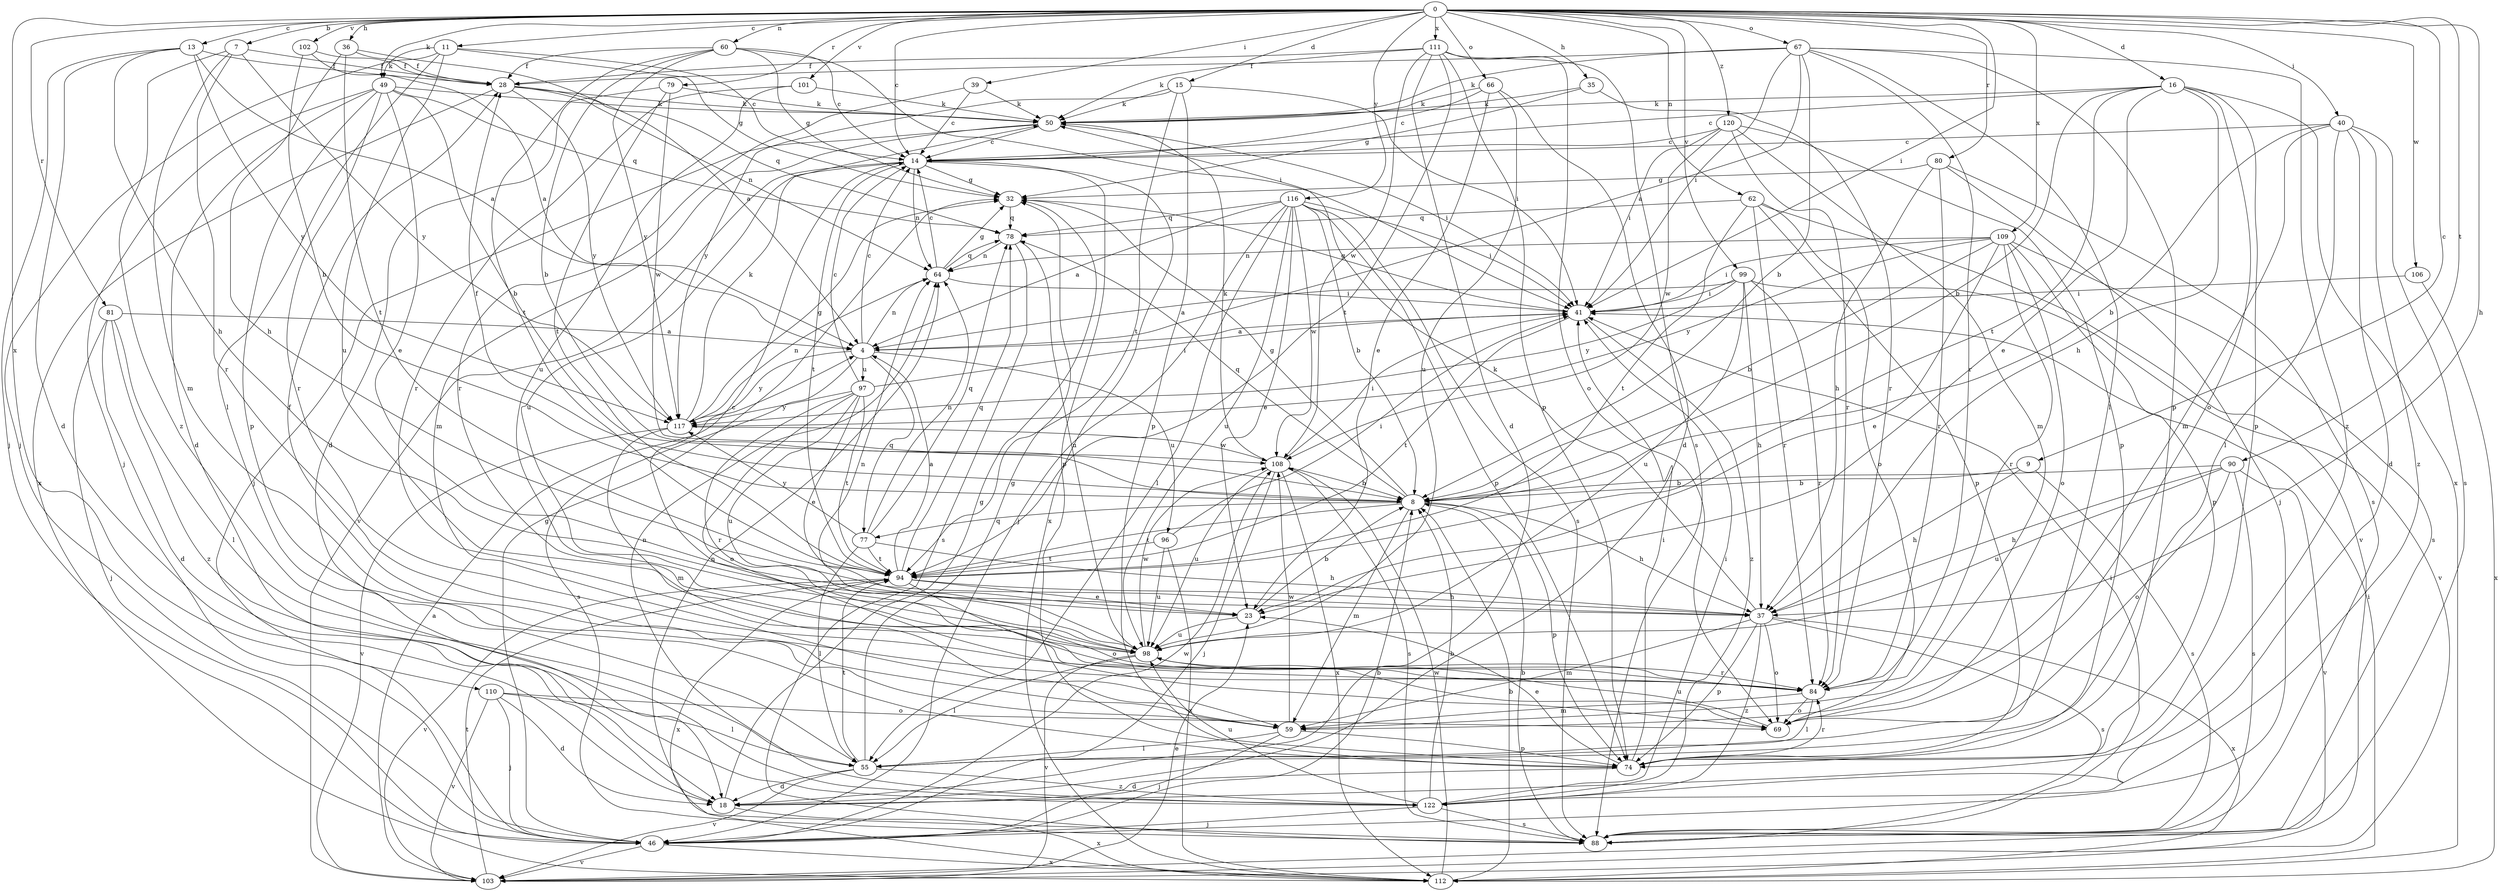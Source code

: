 strict digraph  {
0;
4;
7;
8;
9;
11;
13;
14;
15;
16;
18;
23;
28;
32;
35;
36;
37;
39;
40;
41;
46;
49;
50;
55;
59;
60;
62;
64;
66;
67;
69;
74;
77;
78;
79;
80;
81;
84;
88;
90;
94;
96;
97;
98;
99;
101;
102;
103;
106;
108;
109;
110;
111;
112;
116;
117;
120;
122;
0 -> 7  [label=b];
0 -> 9  [label=c];
0 -> 11  [label=c];
0 -> 13  [label=c];
0 -> 14  [label=c];
0 -> 15  [label=d];
0 -> 16  [label=d];
0 -> 35  [label=h];
0 -> 36  [label=h];
0 -> 37  [label=h];
0 -> 39  [label=i];
0 -> 40  [label=i];
0 -> 41  [label=i];
0 -> 49  [label=k];
0 -> 60  [label=n];
0 -> 62  [label=n];
0 -> 66  [label=o];
0 -> 67  [label=o];
0 -> 79  [label=r];
0 -> 80  [label=r];
0 -> 81  [label=r];
0 -> 90  [label=t];
0 -> 99  [label=v];
0 -> 101  [label=v];
0 -> 102  [label=v];
0 -> 106  [label=w];
0 -> 109  [label=x];
0 -> 110  [label=x];
0 -> 111  [label=x];
0 -> 116  [label=y];
0 -> 120  [label=z];
4 -> 14  [label=c];
4 -> 64  [label=n];
4 -> 77  [label=q];
4 -> 88  [label=s];
4 -> 96  [label=u];
4 -> 97  [label=u];
4 -> 117  [label=y];
7 -> 28  [label=f];
7 -> 59  [label=m];
7 -> 84  [label=r];
7 -> 117  [label=y];
7 -> 122  [label=z];
8 -> 28  [label=f];
8 -> 32  [label=g];
8 -> 37  [label=h];
8 -> 59  [label=m];
8 -> 74  [label=p];
8 -> 77  [label=q];
8 -> 78  [label=q];
8 -> 94  [label=t];
9 -> 8  [label=b];
9 -> 37  [label=h];
9 -> 88  [label=s];
11 -> 14  [label=c];
11 -> 32  [label=g];
11 -> 46  [label=j];
11 -> 49  [label=k];
11 -> 55  [label=l];
11 -> 98  [label=u];
13 -> 4  [label=a];
13 -> 18  [label=d];
13 -> 28  [label=f];
13 -> 37  [label=h];
13 -> 46  [label=j];
13 -> 117  [label=y];
14 -> 32  [label=g];
14 -> 64  [label=n];
14 -> 74  [label=p];
14 -> 94  [label=t];
14 -> 98  [label=u];
14 -> 103  [label=v];
14 -> 112  [label=x];
15 -> 41  [label=i];
15 -> 50  [label=k];
15 -> 74  [label=p];
15 -> 94  [label=t];
15 -> 117  [label=y];
16 -> 8  [label=b];
16 -> 14  [label=c];
16 -> 23  [label=e];
16 -> 37  [label=h];
16 -> 50  [label=k];
16 -> 69  [label=o];
16 -> 74  [label=p];
16 -> 94  [label=t];
16 -> 112  [label=x];
18 -> 32  [label=g];
18 -> 112  [label=x];
23 -> 8  [label=b];
23 -> 98  [label=u];
28 -> 50  [label=k];
28 -> 64  [label=n];
28 -> 78  [label=q];
28 -> 112  [label=x];
28 -> 117  [label=y];
32 -> 78  [label=q];
35 -> 32  [label=g];
35 -> 50  [label=k];
35 -> 84  [label=r];
36 -> 4  [label=a];
36 -> 28  [label=f];
36 -> 37  [label=h];
36 -> 94  [label=t];
37 -> 50  [label=k];
37 -> 59  [label=m];
37 -> 69  [label=o];
37 -> 74  [label=p];
37 -> 88  [label=s];
37 -> 112  [label=x];
37 -> 122  [label=z];
39 -> 14  [label=c];
39 -> 50  [label=k];
39 -> 84  [label=r];
40 -> 8  [label=b];
40 -> 14  [label=c];
40 -> 18  [label=d];
40 -> 55  [label=l];
40 -> 59  [label=m];
40 -> 88  [label=s];
40 -> 122  [label=z];
41 -> 4  [label=a];
41 -> 32  [label=g];
41 -> 94  [label=t];
41 -> 122  [label=z];
46 -> 8  [label=b];
46 -> 32  [label=g];
46 -> 103  [label=v];
46 -> 108  [label=w];
46 -> 112  [label=x];
49 -> 8  [label=b];
49 -> 18  [label=d];
49 -> 23  [label=e];
49 -> 46  [label=j];
49 -> 50  [label=k];
49 -> 74  [label=p];
49 -> 78  [label=q];
49 -> 84  [label=r];
50 -> 14  [label=c];
50 -> 41  [label=i];
50 -> 46  [label=j];
50 -> 59  [label=m];
55 -> 18  [label=d];
55 -> 32  [label=g];
55 -> 94  [label=t];
55 -> 103  [label=v];
55 -> 122  [label=z];
59 -> 28  [label=f];
59 -> 46  [label=j];
59 -> 55  [label=l];
59 -> 74  [label=p];
59 -> 108  [label=w];
60 -> 8  [label=b];
60 -> 14  [label=c];
60 -> 28  [label=f];
60 -> 32  [label=g];
60 -> 41  [label=i];
60 -> 94  [label=t];
60 -> 117  [label=y];
62 -> 69  [label=o];
62 -> 74  [label=p];
62 -> 78  [label=q];
62 -> 84  [label=r];
62 -> 94  [label=t];
62 -> 103  [label=v];
64 -> 14  [label=c];
64 -> 32  [label=g];
64 -> 41  [label=i];
64 -> 78  [label=q];
66 -> 14  [label=c];
66 -> 18  [label=d];
66 -> 23  [label=e];
66 -> 50  [label=k];
66 -> 98  [label=u];
67 -> 4  [label=a];
67 -> 8  [label=b];
67 -> 28  [label=f];
67 -> 41  [label=i];
67 -> 50  [label=k];
67 -> 55  [label=l];
67 -> 74  [label=p];
67 -> 84  [label=r];
67 -> 122  [label=z];
69 -> 98  [label=u];
74 -> 18  [label=d];
74 -> 23  [label=e];
74 -> 41  [label=i];
74 -> 84  [label=r];
77 -> 37  [label=h];
77 -> 55  [label=l];
77 -> 64  [label=n];
77 -> 78  [label=q];
77 -> 94  [label=t];
77 -> 117  [label=y];
78 -> 64  [label=n];
78 -> 88  [label=s];
78 -> 98  [label=u];
79 -> 18  [label=d];
79 -> 50  [label=k];
79 -> 94  [label=t];
79 -> 108  [label=w];
80 -> 32  [label=g];
80 -> 37  [label=h];
80 -> 46  [label=j];
80 -> 84  [label=r];
80 -> 88  [label=s];
81 -> 4  [label=a];
81 -> 18  [label=d];
81 -> 46  [label=j];
81 -> 55  [label=l];
81 -> 122  [label=z];
84 -> 55  [label=l];
84 -> 59  [label=m];
84 -> 69  [label=o];
88 -> 8  [label=b];
88 -> 41  [label=i];
88 -> 64  [label=n];
90 -> 8  [label=b];
90 -> 37  [label=h];
90 -> 69  [label=o];
90 -> 88  [label=s];
90 -> 98  [label=u];
90 -> 103  [label=v];
94 -> 4  [label=a];
94 -> 23  [label=e];
94 -> 37  [label=h];
94 -> 69  [label=o];
94 -> 78  [label=q];
94 -> 103  [label=v];
94 -> 112  [label=x];
96 -> 41  [label=i];
96 -> 94  [label=t];
96 -> 98  [label=u];
96 -> 112  [label=x];
97 -> 14  [label=c];
97 -> 23  [label=e];
97 -> 41  [label=i];
97 -> 69  [label=o];
97 -> 84  [label=r];
97 -> 94  [label=t];
97 -> 98  [label=u];
97 -> 117  [label=y];
98 -> 14  [label=c];
98 -> 55  [label=l];
98 -> 64  [label=n];
98 -> 84  [label=r];
98 -> 103  [label=v];
98 -> 108  [label=w];
99 -> 4  [label=a];
99 -> 37  [label=h];
99 -> 41  [label=i];
99 -> 84  [label=r];
99 -> 98  [label=u];
99 -> 103  [label=v];
99 -> 117  [label=y];
101 -> 50  [label=k];
101 -> 84  [label=r];
101 -> 98  [label=u];
102 -> 4  [label=a];
102 -> 8  [label=b];
102 -> 28  [label=f];
103 -> 4  [label=a];
103 -> 23  [label=e];
103 -> 94  [label=t];
106 -> 41  [label=i];
106 -> 112  [label=x];
108 -> 8  [label=b];
108 -> 41  [label=i];
108 -> 46  [label=j];
108 -> 50  [label=k];
108 -> 88  [label=s];
108 -> 98  [label=u];
108 -> 112  [label=x];
109 -> 8  [label=b];
109 -> 23  [label=e];
109 -> 41  [label=i];
109 -> 64  [label=n];
109 -> 69  [label=o];
109 -> 74  [label=p];
109 -> 84  [label=r];
109 -> 88  [label=s];
109 -> 117  [label=y];
110 -> 18  [label=d];
110 -> 46  [label=j];
110 -> 55  [label=l];
110 -> 69  [label=o];
110 -> 103  [label=v];
111 -> 18  [label=d];
111 -> 28  [label=f];
111 -> 50  [label=k];
111 -> 69  [label=o];
111 -> 74  [label=p];
111 -> 88  [label=s];
111 -> 94  [label=t];
111 -> 108  [label=w];
112 -> 8  [label=b];
112 -> 41  [label=i];
112 -> 108  [label=w];
116 -> 4  [label=a];
116 -> 8  [label=b];
116 -> 23  [label=e];
116 -> 41  [label=i];
116 -> 46  [label=j];
116 -> 55  [label=l];
116 -> 74  [label=p];
116 -> 78  [label=q];
116 -> 88  [label=s];
116 -> 98  [label=u];
116 -> 108  [label=w];
117 -> 32  [label=g];
117 -> 50  [label=k];
117 -> 59  [label=m];
117 -> 64  [label=n];
117 -> 103  [label=v];
117 -> 108  [label=w];
120 -> 14  [label=c];
120 -> 41  [label=i];
120 -> 59  [label=m];
120 -> 74  [label=p];
120 -> 84  [label=r];
120 -> 108  [label=w];
122 -> 8  [label=b];
122 -> 41  [label=i];
122 -> 46  [label=j];
122 -> 64  [label=n];
122 -> 88  [label=s];
122 -> 98  [label=u];
}
